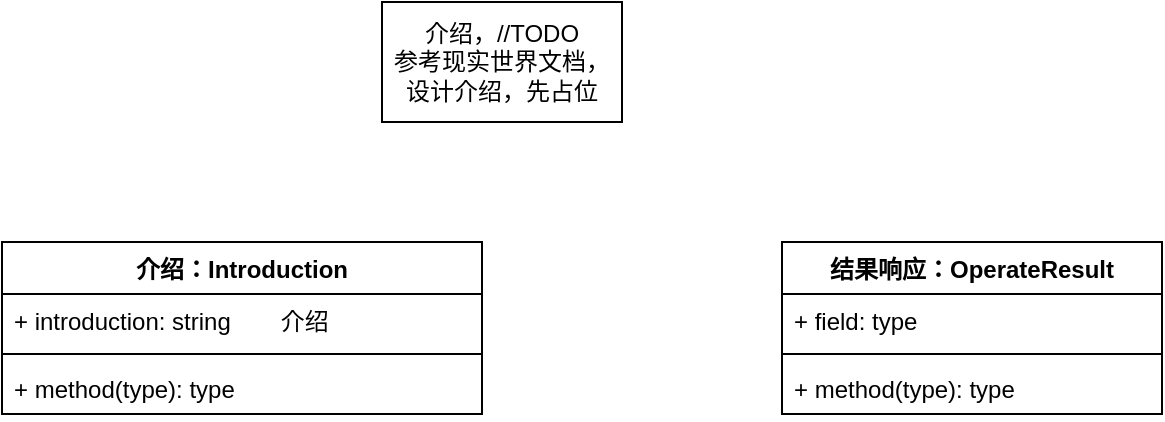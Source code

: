 <mxfile version="22.1.18" type="device">
  <diagram name="第 1 页" id="yJRsIhkMF4QOyQcAKnuw">
    <mxGraphModel dx="1434" dy="844" grid="1" gridSize="10" guides="1" tooltips="1" connect="1" arrows="1" fold="1" page="1" pageScale="1" pageWidth="827" pageHeight="1169" math="0" shadow="0">
      <root>
        <mxCell id="0" />
        <mxCell id="1" parent="0" />
        <mxCell id="gBeFiVMEXSnjw6I-9m7B-1" value="介绍，//TODO&lt;br&gt;参考现实世界文档，设计介绍，先占位" style="rounded=0;whiteSpace=wrap;html=1;" vertex="1" parent="1">
          <mxGeometry x="310" y="280" width="120" height="60" as="geometry" />
        </mxCell>
        <mxCell id="gBeFiVMEXSnjw6I-9m7B-2" value="介绍：Introduction" style="swimlane;fontStyle=1;align=center;verticalAlign=top;childLayout=stackLayout;horizontal=1;startSize=26;horizontalStack=0;resizeParent=1;resizeParentMax=0;resizeLast=0;collapsible=1;marginBottom=0;whiteSpace=wrap;html=1;" vertex="1" parent="1">
          <mxGeometry x="120" y="400" width="240" height="86" as="geometry" />
        </mxCell>
        <mxCell id="gBeFiVMEXSnjw6I-9m7B-3" value="+ introduction: string&lt;span style=&quot;white-space: pre;&quot;&gt;&#x9;&lt;/span&gt;介绍" style="text;strokeColor=none;fillColor=none;align=left;verticalAlign=top;spacingLeft=4;spacingRight=4;overflow=hidden;rotatable=0;points=[[0,0.5],[1,0.5]];portConstraint=eastwest;whiteSpace=wrap;html=1;" vertex="1" parent="gBeFiVMEXSnjw6I-9m7B-2">
          <mxGeometry y="26" width="240" height="26" as="geometry" />
        </mxCell>
        <mxCell id="gBeFiVMEXSnjw6I-9m7B-4" value="" style="line;strokeWidth=1;fillColor=none;align=left;verticalAlign=middle;spacingTop=-1;spacingLeft=3;spacingRight=3;rotatable=0;labelPosition=right;points=[];portConstraint=eastwest;strokeColor=inherit;" vertex="1" parent="gBeFiVMEXSnjw6I-9m7B-2">
          <mxGeometry y="52" width="240" height="8" as="geometry" />
        </mxCell>
        <mxCell id="gBeFiVMEXSnjw6I-9m7B-5" value="+ method(type): type" style="text;strokeColor=none;fillColor=none;align=left;verticalAlign=top;spacingLeft=4;spacingRight=4;overflow=hidden;rotatable=0;points=[[0,0.5],[1,0.5]];portConstraint=eastwest;whiteSpace=wrap;html=1;" vertex="1" parent="gBeFiVMEXSnjw6I-9m7B-2">
          <mxGeometry y="60" width="240" height="26" as="geometry" />
        </mxCell>
        <mxCell id="gBeFiVMEXSnjw6I-9m7B-6" value="结果响应：OperateResult" style="swimlane;fontStyle=1;align=center;verticalAlign=top;childLayout=stackLayout;horizontal=1;startSize=26;horizontalStack=0;resizeParent=1;resizeParentMax=0;resizeLast=0;collapsible=1;marginBottom=0;whiteSpace=wrap;html=1;" vertex="1" parent="1">
          <mxGeometry x="510" y="400" width="190" height="86" as="geometry" />
        </mxCell>
        <mxCell id="gBeFiVMEXSnjw6I-9m7B-7" value="+ field: type" style="text;strokeColor=none;fillColor=none;align=left;verticalAlign=top;spacingLeft=4;spacingRight=4;overflow=hidden;rotatable=0;points=[[0,0.5],[1,0.5]];portConstraint=eastwest;whiteSpace=wrap;html=1;" vertex="1" parent="gBeFiVMEXSnjw6I-9m7B-6">
          <mxGeometry y="26" width="190" height="26" as="geometry" />
        </mxCell>
        <mxCell id="gBeFiVMEXSnjw6I-9m7B-8" value="" style="line;strokeWidth=1;fillColor=none;align=left;verticalAlign=middle;spacingTop=-1;spacingLeft=3;spacingRight=3;rotatable=0;labelPosition=right;points=[];portConstraint=eastwest;strokeColor=inherit;" vertex="1" parent="gBeFiVMEXSnjw6I-9m7B-6">
          <mxGeometry y="52" width="190" height="8" as="geometry" />
        </mxCell>
        <mxCell id="gBeFiVMEXSnjw6I-9m7B-9" value="+ method(type): type" style="text;strokeColor=none;fillColor=none;align=left;verticalAlign=top;spacingLeft=4;spacingRight=4;overflow=hidden;rotatable=0;points=[[0,0.5],[1,0.5]];portConstraint=eastwest;whiteSpace=wrap;html=1;" vertex="1" parent="gBeFiVMEXSnjw6I-9m7B-6">
          <mxGeometry y="60" width="190" height="26" as="geometry" />
        </mxCell>
      </root>
    </mxGraphModel>
  </diagram>
</mxfile>
